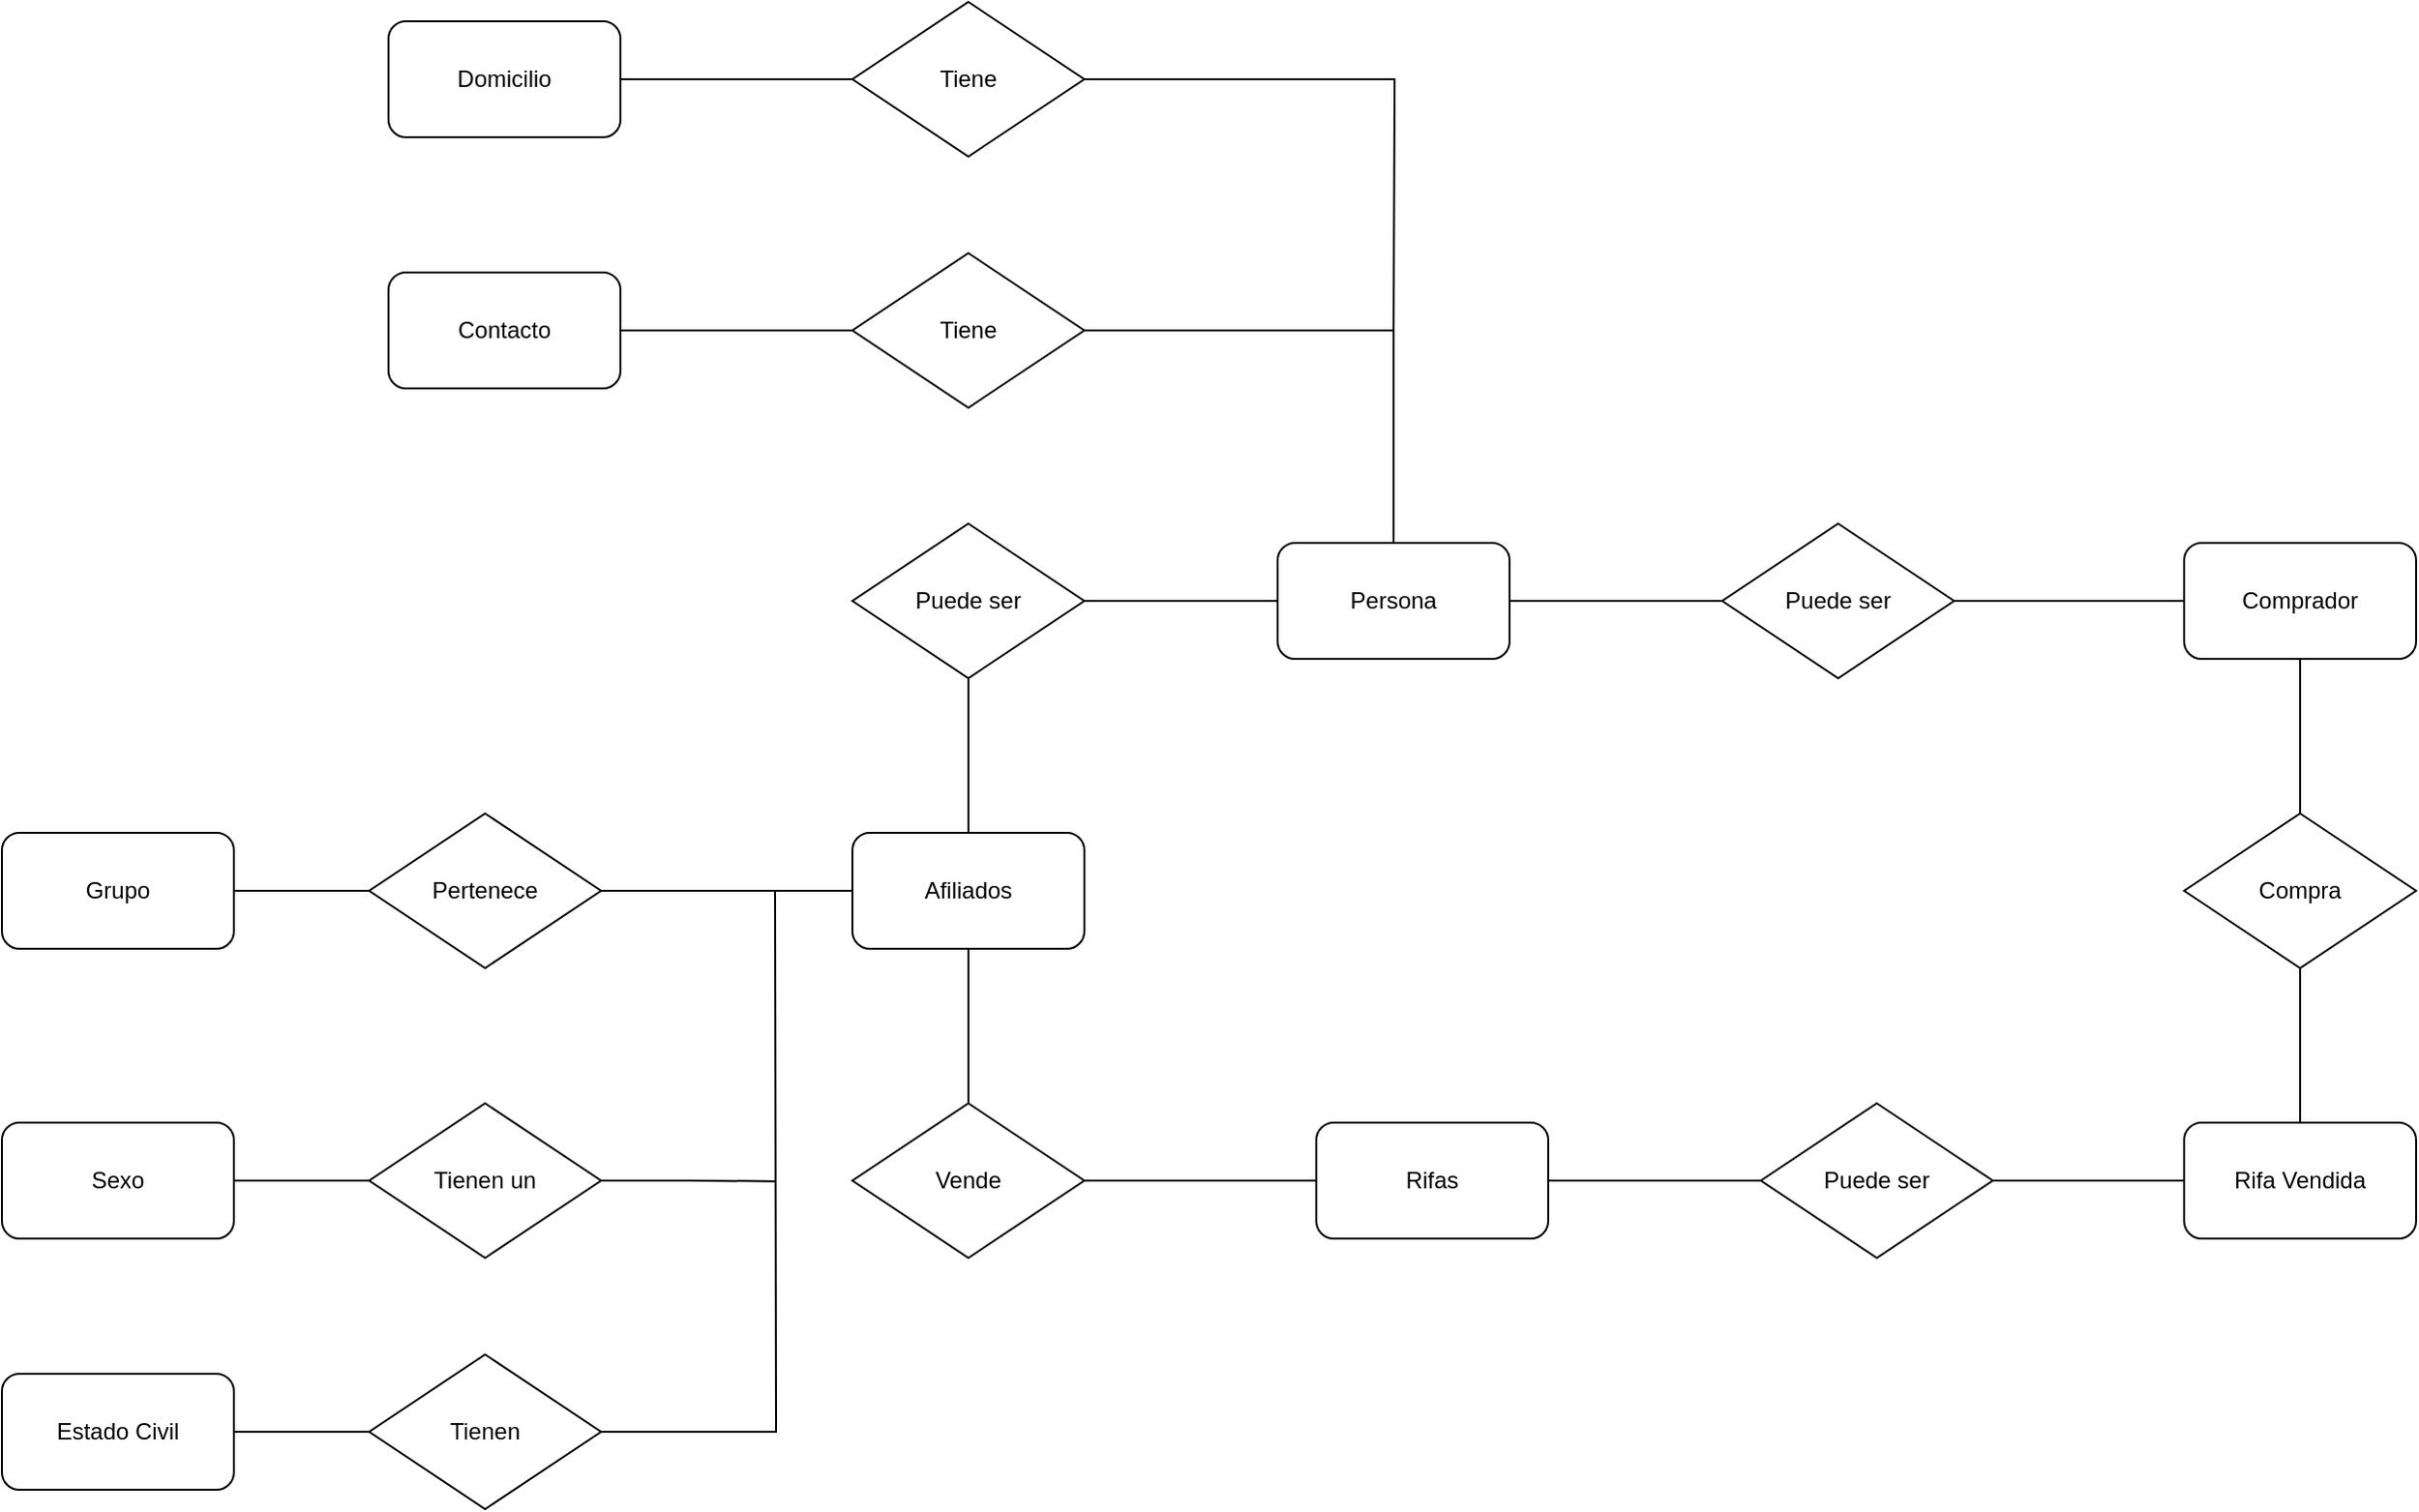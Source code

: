 <mxfile version="14.6.6" type="github">
  <diagram id="x4oDXer3UmMAbWq6n8sA" name="Page-1">
    <mxGraphModel dx="1021" dy="1361" grid="1" gridSize="10" guides="1" tooltips="1" connect="1" arrows="1" fold="1" page="1" pageScale="1" pageWidth="1169" pageHeight="827" math="0" shadow="0">
      <root>
        <mxCell id="0" />
        <mxCell id="1" parent="0" />
        <mxCell id="oe1nVjeeDrZ-jlYFfPf0-22" style="edgeStyle=none;rounded=0;orthogonalLoop=1;jettySize=auto;html=1;exitX=1;exitY=0.5;exitDx=0;exitDy=0;entryX=0;entryY=0.5;entryDx=0;entryDy=0;endArrow=none;endFill=0;" edge="1" parent="1" source="oe1nVjeeDrZ-jlYFfPf0-1" target="oe1nVjeeDrZ-jlYFfPf0-2">
          <mxGeometry relative="1" as="geometry" />
        </mxCell>
        <mxCell id="oe1nVjeeDrZ-jlYFfPf0-1" value="Grupo" style="rounded=1;whiteSpace=wrap;html=1;" vertex="1" parent="1">
          <mxGeometry x="40" y="290" width="120" height="60" as="geometry" />
        </mxCell>
        <mxCell id="oe1nVjeeDrZ-jlYFfPf0-24" style="edgeStyle=none;rounded=0;orthogonalLoop=1;jettySize=auto;html=1;exitX=1;exitY=0.5;exitDx=0;exitDy=0;entryX=0;entryY=0.5;entryDx=0;entryDy=0;endArrow=none;endFill=0;" edge="1" parent="1" source="oe1nVjeeDrZ-jlYFfPf0-2" target="oe1nVjeeDrZ-jlYFfPf0-3">
          <mxGeometry relative="1" as="geometry" />
        </mxCell>
        <mxCell id="oe1nVjeeDrZ-jlYFfPf0-2" value="Pertenece" style="rhombus;whiteSpace=wrap;html=1;" vertex="1" parent="1">
          <mxGeometry x="230" y="280" width="120" height="80" as="geometry" />
        </mxCell>
        <mxCell id="oe1nVjeeDrZ-jlYFfPf0-25" style="edgeStyle=none;rounded=0;orthogonalLoop=1;jettySize=auto;html=1;exitX=0.5;exitY=1;exitDx=0;exitDy=0;entryX=0.5;entryY=0;entryDx=0;entryDy=0;endArrow=none;endFill=0;" edge="1" parent="1" source="oe1nVjeeDrZ-jlYFfPf0-3" target="oe1nVjeeDrZ-jlYFfPf0-4">
          <mxGeometry relative="1" as="geometry" />
        </mxCell>
        <mxCell id="oe1nVjeeDrZ-jlYFfPf0-3" value="Afiliados" style="rounded=1;whiteSpace=wrap;html=1;" vertex="1" parent="1">
          <mxGeometry x="480" y="290" width="120" height="60" as="geometry" />
        </mxCell>
        <mxCell id="oe1nVjeeDrZ-jlYFfPf0-26" style="edgeStyle=none;rounded=0;orthogonalLoop=1;jettySize=auto;html=1;exitX=1;exitY=0.5;exitDx=0;exitDy=0;entryX=0;entryY=0.5;entryDx=0;entryDy=0;endArrow=none;endFill=0;" edge="1" parent="1" source="oe1nVjeeDrZ-jlYFfPf0-4" target="oe1nVjeeDrZ-jlYFfPf0-5">
          <mxGeometry relative="1" as="geometry" />
        </mxCell>
        <mxCell id="oe1nVjeeDrZ-jlYFfPf0-4" value="Vende" style="rhombus;whiteSpace=wrap;html=1;" vertex="1" parent="1">
          <mxGeometry x="480" y="430" width="120" height="80" as="geometry" />
        </mxCell>
        <mxCell id="oe1nVjeeDrZ-jlYFfPf0-27" style="edgeStyle=none;rounded=0;orthogonalLoop=1;jettySize=auto;html=1;exitX=1;exitY=0.5;exitDx=0;exitDy=0;entryX=0;entryY=0.5;entryDx=0;entryDy=0;endArrow=none;endFill=0;" edge="1" parent="1" source="oe1nVjeeDrZ-jlYFfPf0-5" target="oe1nVjeeDrZ-jlYFfPf0-6">
          <mxGeometry relative="1" as="geometry" />
        </mxCell>
        <mxCell id="oe1nVjeeDrZ-jlYFfPf0-5" value="Rifas" style="rounded=1;whiteSpace=wrap;html=1;" vertex="1" parent="1">
          <mxGeometry x="720" y="440" width="120" height="60" as="geometry" />
        </mxCell>
        <mxCell id="oe1nVjeeDrZ-jlYFfPf0-28" style="edgeStyle=none;rounded=0;orthogonalLoop=1;jettySize=auto;html=1;exitX=1;exitY=0.5;exitDx=0;exitDy=0;entryX=0;entryY=0.5;entryDx=0;entryDy=0;endArrow=none;endFill=0;" edge="1" parent="1" source="oe1nVjeeDrZ-jlYFfPf0-6" target="oe1nVjeeDrZ-jlYFfPf0-7">
          <mxGeometry relative="1" as="geometry" />
        </mxCell>
        <mxCell id="oe1nVjeeDrZ-jlYFfPf0-6" value="Puede ser" style="rhombus;whiteSpace=wrap;html=1;" vertex="1" parent="1">
          <mxGeometry x="950" y="430" width="120" height="80" as="geometry" />
        </mxCell>
        <mxCell id="oe1nVjeeDrZ-jlYFfPf0-29" style="edgeStyle=none;rounded=0;orthogonalLoop=1;jettySize=auto;html=1;exitX=0.5;exitY=0;exitDx=0;exitDy=0;entryX=0.5;entryY=1;entryDx=0;entryDy=0;endArrow=none;endFill=0;" edge="1" parent="1" source="oe1nVjeeDrZ-jlYFfPf0-7" target="oe1nVjeeDrZ-jlYFfPf0-12">
          <mxGeometry relative="1" as="geometry" />
        </mxCell>
        <mxCell id="oe1nVjeeDrZ-jlYFfPf0-7" value="Rifa Vendida" style="rounded=1;whiteSpace=wrap;html=1;" vertex="1" parent="1">
          <mxGeometry x="1169" y="440" width="120" height="60" as="geometry" />
        </mxCell>
        <mxCell id="oe1nVjeeDrZ-jlYFfPf0-36" style="edgeStyle=orthogonalEdgeStyle;rounded=0;orthogonalLoop=1;jettySize=auto;html=1;exitX=0;exitY=0.5;exitDx=0;exitDy=0;entryX=1;entryY=0.5;entryDx=0;entryDy=0;endArrow=none;endFill=0;" edge="1" parent="1" source="oe1nVjeeDrZ-jlYFfPf0-8" target="oe1nVjeeDrZ-jlYFfPf0-9">
          <mxGeometry relative="1" as="geometry" />
        </mxCell>
        <mxCell id="oe1nVjeeDrZ-jlYFfPf0-40" style="edgeStyle=orthogonalEdgeStyle;rounded=0;orthogonalLoop=1;jettySize=auto;html=1;exitX=1;exitY=0.5;exitDx=0;exitDy=0;endArrow=none;endFill=0;" edge="1" parent="1" source="oe1nVjeeDrZ-jlYFfPf0-8">
          <mxGeometry relative="1" as="geometry">
            <mxPoint x="440" y="470.333" as="targetPoint" />
          </mxGeometry>
        </mxCell>
        <mxCell id="oe1nVjeeDrZ-jlYFfPf0-8" value="Tienen un" style="rhombus;whiteSpace=wrap;html=1;" vertex="1" parent="1">
          <mxGeometry x="230" y="430" width="120" height="80" as="geometry" />
        </mxCell>
        <mxCell id="oe1nVjeeDrZ-jlYFfPf0-9" value="Sexo" style="rounded=1;whiteSpace=wrap;html=1;" vertex="1" parent="1">
          <mxGeometry x="40" y="440" width="120" height="60" as="geometry" />
        </mxCell>
        <mxCell id="oe1nVjeeDrZ-jlYFfPf0-37" value="" style="edgeStyle=orthogonalEdgeStyle;rounded=0;orthogonalLoop=1;jettySize=auto;html=1;endArrow=none;endFill=0;" edge="1" parent="1" source="oe1nVjeeDrZ-jlYFfPf0-10" target="oe1nVjeeDrZ-jlYFfPf0-11">
          <mxGeometry relative="1" as="geometry" />
        </mxCell>
        <mxCell id="oe1nVjeeDrZ-jlYFfPf0-38" style="edgeStyle=orthogonalEdgeStyle;rounded=0;orthogonalLoop=1;jettySize=auto;html=1;exitX=1;exitY=0.5;exitDx=0;exitDy=0;endArrow=none;endFill=0;" edge="1" parent="1" source="oe1nVjeeDrZ-jlYFfPf0-10">
          <mxGeometry relative="1" as="geometry">
            <mxPoint x="440" y="320" as="targetPoint" />
          </mxGeometry>
        </mxCell>
        <mxCell id="oe1nVjeeDrZ-jlYFfPf0-10" value="Tienen" style="rhombus;whiteSpace=wrap;html=1;" vertex="1" parent="1">
          <mxGeometry x="230" y="560" width="120" height="80" as="geometry" />
        </mxCell>
        <mxCell id="oe1nVjeeDrZ-jlYFfPf0-11" value="Estado Civil" style="rounded=1;whiteSpace=wrap;html=1;" vertex="1" parent="1">
          <mxGeometry x="40" y="570" width="120" height="60" as="geometry" />
        </mxCell>
        <mxCell id="oe1nVjeeDrZ-jlYFfPf0-30" style="edgeStyle=none;rounded=0;orthogonalLoop=1;jettySize=auto;html=1;exitX=0.5;exitY=0;exitDx=0;exitDy=0;entryX=0.5;entryY=1;entryDx=0;entryDy=0;endArrow=none;endFill=0;" edge="1" parent="1" source="oe1nVjeeDrZ-jlYFfPf0-12" target="oe1nVjeeDrZ-jlYFfPf0-13">
          <mxGeometry relative="1" as="geometry" />
        </mxCell>
        <mxCell id="oe1nVjeeDrZ-jlYFfPf0-12" value="Compra" style="rhombus;whiteSpace=wrap;html=1;" vertex="1" parent="1">
          <mxGeometry x="1169" y="280" width="120" height="80" as="geometry" />
        </mxCell>
        <mxCell id="oe1nVjeeDrZ-jlYFfPf0-31" style="edgeStyle=none;rounded=0;orthogonalLoop=1;jettySize=auto;html=1;exitX=0;exitY=0.5;exitDx=0;exitDy=0;entryX=1;entryY=0.5;entryDx=0;entryDy=0;endArrow=none;endFill=0;" edge="1" parent="1" source="oe1nVjeeDrZ-jlYFfPf0-13" target="oe1nVjeeDrZ-jlYFfPf0-14">
          <mxGeometry relative="1" as="geometry" />
        </mxCell>
        <mxCell id="oe1nVjeeDrZ-jlYFfPf0-13" value="Comprador" style="rounded=1;whiteSpace=wrap;html=1;" vertex="1" parent="1">
          <mxGeometry x="1169" y="140" width="120" height="60" as="geometry" />
        </mxCell>
        <mxCell id="oe1nVjeeDrZ-jlYFfPf0-32" style="edgeStyle=none;rounded=0;orthogonalLoop=1;jettySize=auto;html=1;exitX=0;exitY=0.5;exitDx=0;exitDy=0;entryX=1;entryY=0.5;entryDx=0;entryDy=0;endArrow=none;endFill=0;" edge="1" parent="1" source="oe1nVjeeDrZ-jlYFfPf0-14" target="oe1nVjeeDrZ-jlYFfPf0-15">
          <mxGeometry relative="1" as="geometry" />
        </mxCell>
        <mxCell id="oe1nVjeeDrZ-jlYFfPf0-14" value="Puede ser" style="rhombus;whiteSpace=wrap;html=1;" vertex="1" parent="1">
          <mxGeometry x="930" y="130" width="120" height="80" as="geometry" />
        </mxCell>
        <mxCell id="oe1nVjeeDrZ-jlYFfPf0-33" style="edgeStyle=none;rounded=0;orthogonalLoop=1;jettySize=auto;html=1;exitX=0;exitY=0.5;exitDx=0;exitDy=0;entryX=1;entryY=0.5;entryDx=0;entryDy=0;endArrow=none;endFill=0;" edge="1" parent="1" source="oe1nVjeeDrZ-jlYFfPf0-15" target="oe1nVjeeDrZ-jlYFfPf0-16">
          <mxGeometry relative="1" as="geometry" />
        </mxCell>
        <mxCell id="oe1nVjeeDrZ-jlYFfPf0-15" value="Persona" style="rounded=1;whiteSpace=wrap;html=1;" vertex="1" parent="1">
          <mxGeometry x="700" y="140" width="120" height="60" as="geometry" />
        </mxCell>
        <mxCell id="oe1nVjeeDrZ-jlYFfPf0-34" style="edgeStyle=none;rounded=0;orthogonalLoop=1;jettySize=auto;html=1;exitX=0.5;exitY=1;exitDx=0;exitDy=0;entryX=0.5;entryY=0;entryDx=0;entryDy=0;endArrow=none;endFill=0;" edge="1" parent="1" source="oe1nVjeeDrZ-jlYFfPf0-16" target="oe1nVjeeDrZ-jlYFfPf0-3">
          <mxGeometry relative="1" as="geometry" />
        </mxCell>
        <mxCell id="oe1nVjeeDrZ-jlYFfPf0-16" value="Puede ser" style="rhombus;whiteSpace=wrap;html=1;" vertex="1" parent="1">
          <mxGeometry x="480" y="130" width="120" height="80" as="geometry" />
        </mxCell>
        <mxCell id="oe1nVjeeDrZ-jlYFfPf0-43" style="edgeStyle=orthogonalEdgeStyle;rounded=0;orthogonalLoop=1;jettySize=auto;html=1;exitX=1;exitY=0.5;exitDx=0;exitDy=0;endArrow=none;endFill=0;entryX=0.5;entryY=0;entryDx=0;entryDy=0;" edge="1" parent="1" source="oe1nVjeeDrZ-jlYFfPf0-42" target="oe1nVjeeDrZ-jlYFfPf0-15">
          <mxGeometry relative="1" as="geometry">
            <mxPoint x="760" as="targetPoint" />
          </mxGeometry>
        </mxCell>
        <mxCell id="oe1nVjeeDrZ-jlYFfPf0-49" style="edgeStyle=orthogonalEdgeStyle;rounded=0;orthogonalLoop=1;jettySize=auto;html=1;exitX=0;exitY=0.5;exitDx=0;exitDy=0;entryX=1;entryY=0.5;entryDx=0;entryDy=0;endArrow=none;endFill=0;" edge="1" parent="1" source="oe1nVjeeDrZ-jlYFfPf0-42" target="oe1nVjeeDrZ-jlYFfPf0-46">
          <mxGeometry relative="1" as="geometry" />
        </mxCell>
        <mxCell id="oe1nVjeeDrZ-jlYFfPf0-42" value="Tiene" style="rhombus;whiteSpace=wrap;html=1;" vertex="1" parent="1">
          <mxGeometry x="480" y="-10" width="120" height="80" as="geometry" />
        </mxCell>
        <mxCell id="oe1nVjeeDrZ-jlYFfPf0-45" style="edgeStyle=orthogonalEdgeStyle;rounded=0;orthogonalLoop=1;jettySize=auto;html=1;exitX=1;exitY=0.5;exitDx=0;exitDy=0;endArrow=none;endFill=0;" edge="1" parent="1" source="oe1nVjeeDrZ-jlYFfPf0-44">
          <mxGeometry relative="1" as="geometry">
            <mxPoint x="760" y="30" as="targetPoint" />
          </mxGeometry>
        </mxCell>
        <mxCell id="oe1nVjeeDrZ-jlYFfPf0-48" style="edgeStyle=orthogonalEdgeStyle;rounded=0;orthogonalLoop=1;jettySize=auto;html=1;exitX=0;exitY=0.5;exitDx=0;exitDy=0;entryX=1;entryY=0.5;entryDx=0;entryDy=0;endArrow=none;endFill=0;" edge="1" parent="1" source="oe1nVjeeDrZ-jlYFfPf0-44" target="oe1nVjeeDrZ-jlYFfPf0-47">
          <mxGeometry relative="1" as="geometry" />
        </mxCell>
        <mxCell id="oe1nVjeeDrZ-jlYFfPf0-44" value="Tiene" style="rhombus;whiteSpace=wrap;html=1;" vertex="1" parent="1">
          <mxGeometry x="480" y="-140" width="120" height="80" as="geometry" />
        </mxCell>
        <mxCell id="oe1nVjeeDrZ-jlYFfPf0-46" value="Contacto" style="rounded=1;whiteSpace=wrap;html=1;" vertex="1" parent="1">
          <mxGeometry x="240" width="120" height="60" as="geometry" />
        </mxCell>
        <mxCell id="oe1nVjeeDrZ-jlYFfPf0-47" value="Domicilio" style="rounded=1;whiteSpace=wrap;html=1;" vertex="1" parent="1">
          <mxGeometry x="240" y="-130" width="120" height="60" as="geometry" />
        </mxCell>
      </root>
    </mxGraphModel>
  </diagram>
</mxfile>
